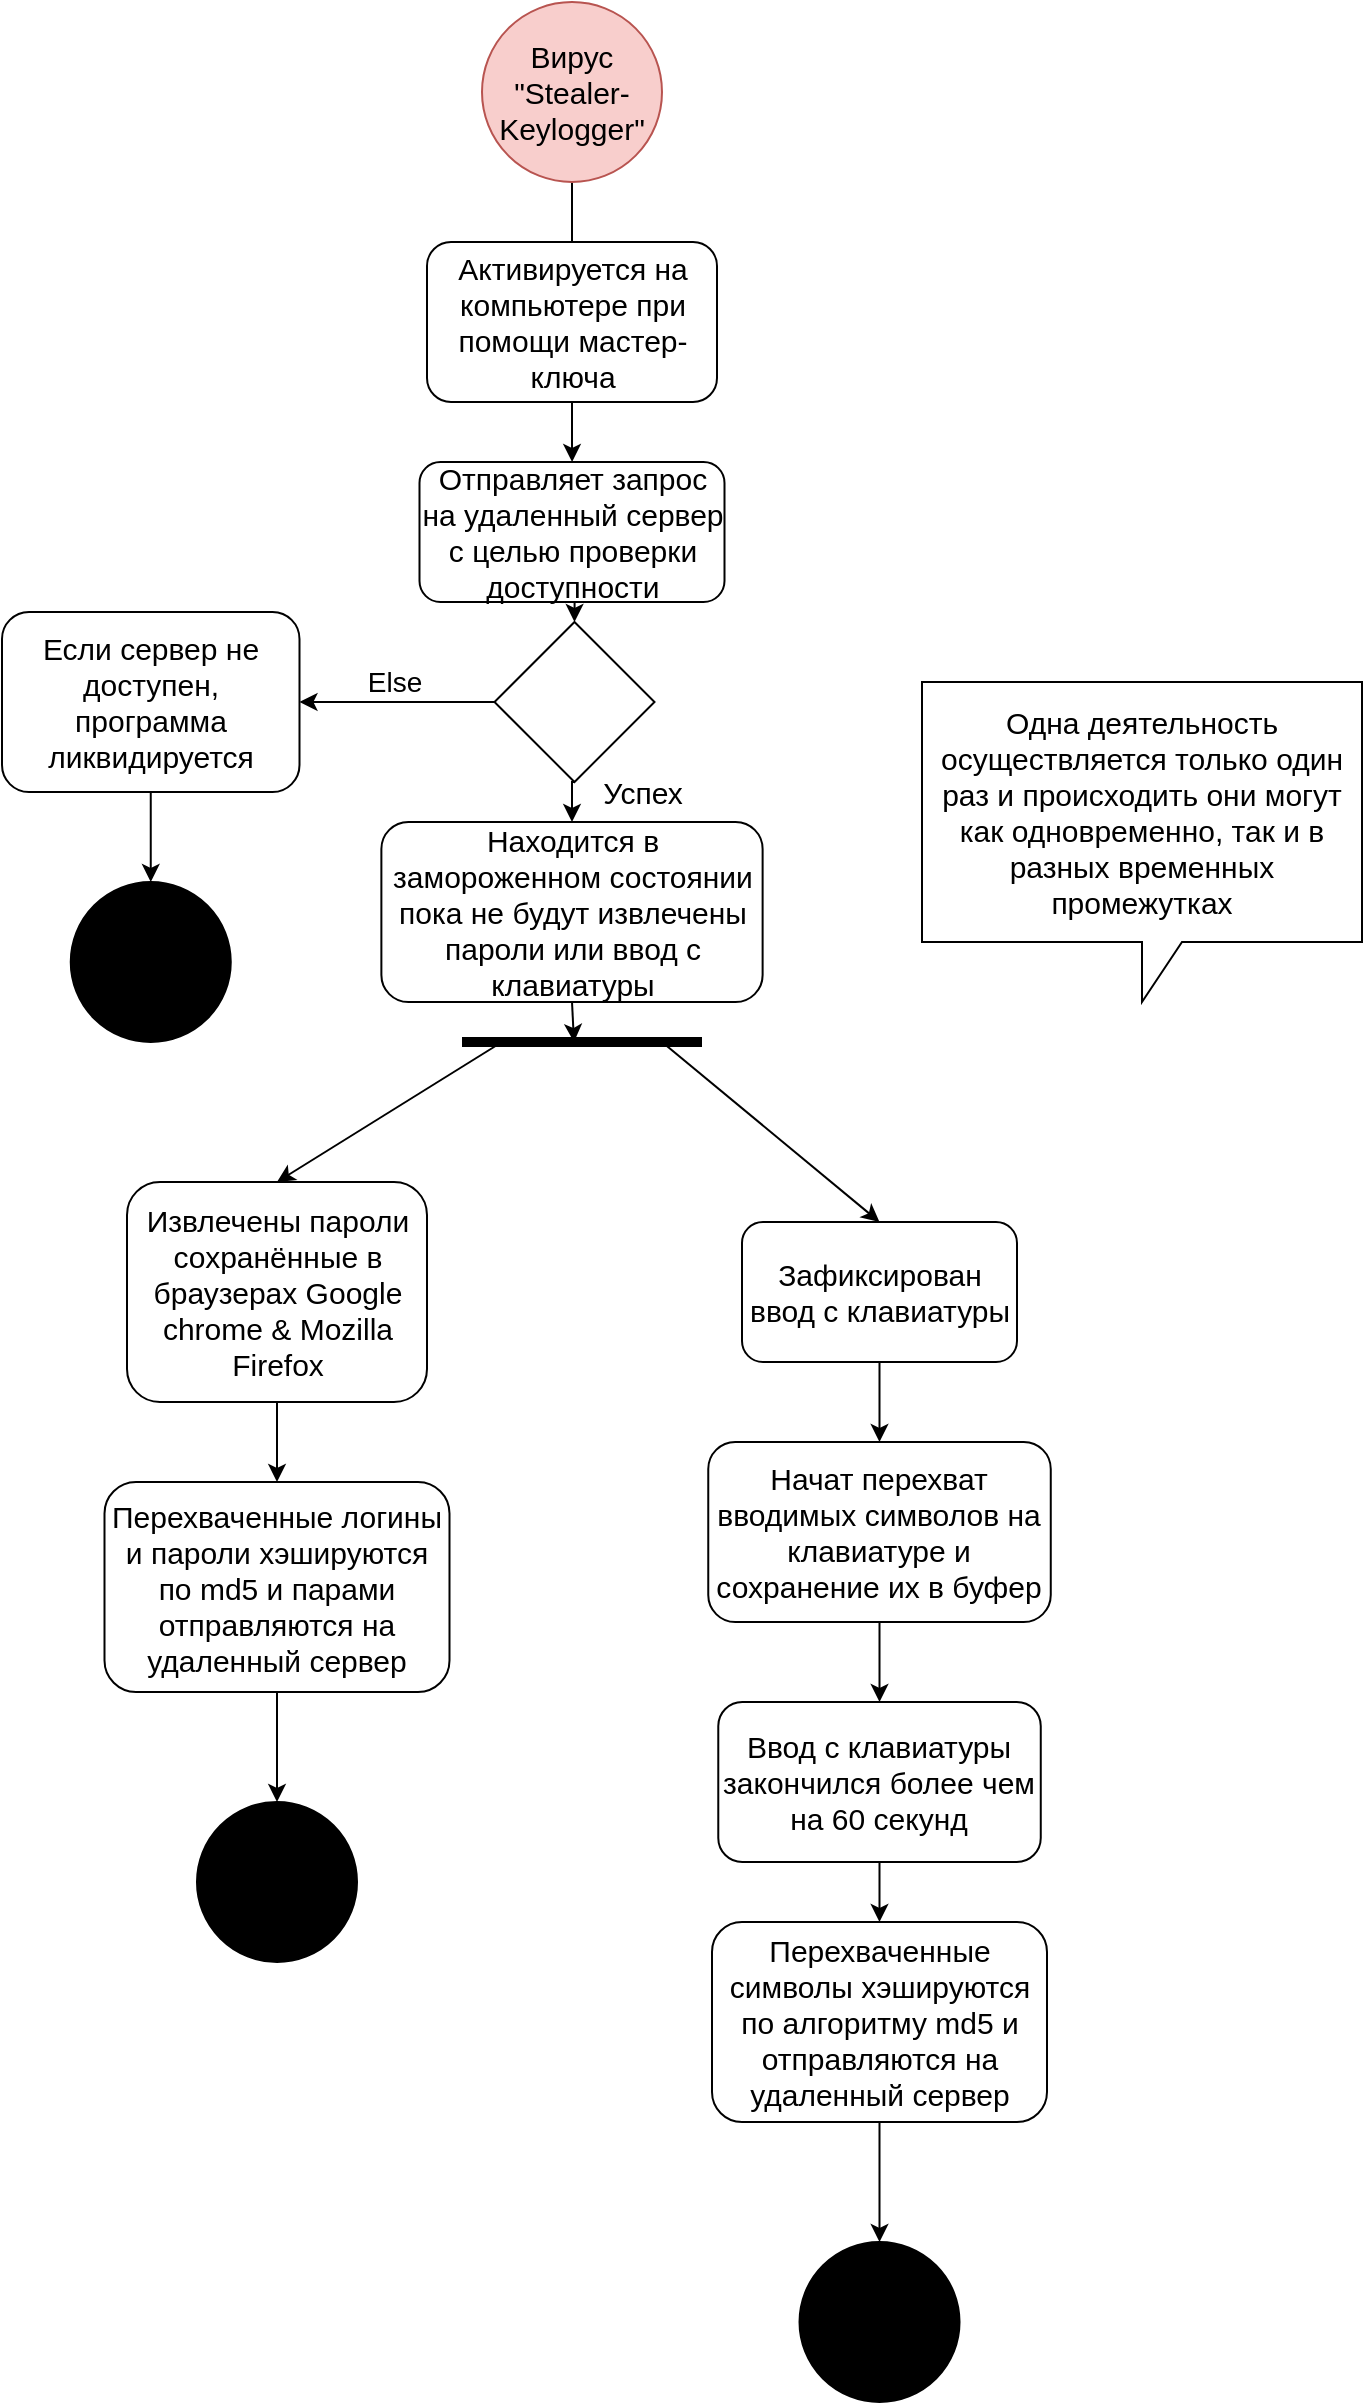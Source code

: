 <mxfile version="22.1.0" type="device">
  <diagram name="Page-1" id="e7e014a7-5840-1c2e-5031-d8a46d1fe8dd">
    <mxGraphModel dx="1431" dy="824" grid="1" gridSize="10" guides="1" tooltips="1" connect="1" arrows="1" fold="1" page="1" pageScale="1" pageWidth="4681" pageHeight="3300" background="none" math="0" shadow="0">
      <root>
        <mxCell id="0" />
        <mxCell id="1" parent="0" />
        <mxCell id="nSBWtU-ysUEC7B_hiOjq-43" value="" style="edgeStyle=orthogonalEdgeStyle;rounded=0;orthogonalLoop=1;jettySize=auto;html=1;" edge="1" parent="1" source="nSBWtU-ysUEC7B_hiOjq-41">
          <mxGeometry relative="1" as="geometry">
            <mxPoint x="575.0" y="180" as="targetPoint" />
          </mxGeometry>
        </mxCell>
        <mxCell id="nSBWtU-ysUEC7B_hiOjq-41" value="Вирус &quot;Stealer-Keylogger&quot;" style="ellipse;whiteSpace=wrap;html=1;aspect=fixed;fillColor=#f8cecc;strokeColor=#b85450;fontSize=15;" vertex="1" parent="1">
          <mxGeometry x="530" width="90" height="90" as="geometry" />
        </mxCell>
        <mxCell id="nSBWtU-ysUEC7B_hiOjq-46" value="" style="edgeStyle=orthogonalEdgeStyle;rounded=0;orthogonalLoop=1;jettySize=auto;html=1;" edge="1" parent="1" source="nSBWtU-ysUEC7B_hiOjq-44" target="nSBWtU-ysUEC7B_hiOjq-45">
          <mxGeometry relative="1" as="geometry" />
        </mxCell>
        <mxCell id="nSBWtU-ysUEC7B_hiOjq-44" value="Активируется на компьютере при помощи мастер-ключа" style="rounded=1;whiteSpace=wrap;html=1;fontSize=15;" vertex="1" parent="1">
          <mxGeometry x="502.5" y="120" width="145" height="80" as="geometry" />
        </mxCell>
        <mxCell id="nSBWtU-ysUEC7B_hiOjq-86" style="edgeStyle=orthogonalEdgeStyle;rounded=0;orthogonalLoop=1;jettySize=auto;html=1;exitX=0.5;exitY=0;exitDx=0;exitDy=0;entryX=0.5;entryY=0;entryDx=0;entryDy=0;" edge="1" parent="1" source="nSBWtU-ysUEC7B_hiOjq-45" target="nSBWtU-ysUEC7B_hiOjq-85">
          <mxGeometry relative="1" as="geometry" />
        </mxCell>
        <mxCell id="nSBWtU-ysUEC7B_hiOjq-45" value="Отправляет запрос на удаленный сервер с целью проверки доступности" style="rounded=1;whiteSpace=wrap;html=1;direction=west;fontSize=15;" vertex="1" parent="1">
          <mxGeometry x="498.75" y="230" width="152.5" height="70" as="geometry" />
        </mxCell>
        <mxCell id="nSBWtU-ysUEC7B_hiOjq-56" value="Находится в замороженном состоянии пока не будут извлечены пароли или ввод с клавиатуры" style="rounded=1;whiteSpace=wrap;html=1;fontSize=15;" vertex="1" parent="1">
          <mxGeometry x="479.69" y="410" width="190.62" height="90" as="geometry" />
        </mxCell>
        <mxCell id="nSBWtU-ysUEC7B_hiOjq-60" value="" style="endArrow=none;html=1;rounded=0;strokeWidth=5;" edge="1" parent="1">
          <mxGeometry width="50" height="50" relative="1" as="geometry">
            <mxPoint x="520" y="520" as="sourcePoint" />
            <mxPoint x="640" y="520" as="targetPoint" />
            <Array as="points">
              <mxPoint x="600" y="520" />
            </Array>
          </mxGeometry>
        </mxCell>
        <mxCell id="nSBWtU-ysUEC7B_hiOjq-61" value="" style="endArrow=classic;html=1;rounded=0;exitX=0.5;exitY=1;exitDx=0;exitDy=0;" edge="1" parent="1" source="nSBWtU-ysUEC7B_hiOjq-56">
          <mxGeometry width="50" height="50" relative="1" as="geometry">
            <mxPoint x="500" y="410" as="sourcePoint" />
            <mxPoint x="576" y="520" as="targetPoint" />
          </mxGeometry>
        </mxCell>
        <mxCell id="nSBWtU-ysUEC7B_hiOjq-75" style="edgeStyle=orthogonalEdgeStyle;rounded=0;orthogonalLoop=1;jettySize=auto;html=1;exitX=0.5;exitY=1;exitDx=0;exitDy=0;entryX=0.5;entryY=0;entryDx=0;entryDy=0;" edge="1" parent="1" source="nSBWtU-ysUEC7B_hiOjq-62" target="nSBWtU-ysUEC7B_hiOjq-74">
          <mxGeometry relative="1" as="geometry" />
        </mxCell>
        <mxCell id="nSBWtU-ysUEC7B_hiOjq-62" value="Извлечены пароли сохранённые в браузерах Google chrome &amp;amp; Mozilla Firefox" style="rounded=1;whiteSpace=wrap;html=1;fontSize=15;" vertex="1" parent="1">
          <mxGeometry x="352.5" y="590" width="150" height="110" as="geometry" />
        </mxCell>
        <mxCell id="nSBWtU-ysUEC7B_hiOjq-69" style="edgeStyle=orthogonalEdgeStyle;rounded=0;orthogonalLoop=1;jettySize=auto;html=1;exitX=0.5;exitY=1;exitDx=0;exitDy=0;entryX=0.5;entryY=0;entryDx=0;entryDy=0;" edge="1" parent="1" source="nSBWtU-ysUEC7B_hiOjq-63" target="nSBWtU-ysUEC7B_hiOjq-68">
          <mxGeometry relative="1" as="geometry" />
        </mxCell>
        <mxCell id="nSBWtU-ysUEC7B_hiOjq-63" value="Зафиксирован ввод с клавиатуры" style="rounded=1;whiteSpace=wrap;html=1;fontSize=15;" vertex="1" parent="1">
          <mxGeometry x="660" y="610" width="137.5" height="70" as="geometry" />
        </mxCell>
        <mxCell id="nSBWtU-ysUEC7B_hiOjq-66" value="" style="endArrow=classic;html=1;rounded=0;entryX=0.5;entryY=0;entryDx=0;entryDy=0;" edge="1" parent="1" target="nSBWtU-ysUEC7B_hiOjq-63">
          <mxGeometry width="50" height="50" relative="1" as="geometry">
            <mxPoint x="620" y="520" as="sourcePoint" />
            <mxPoint x="550" y="620" as="targetPoint" />
          </mxGeometry>
        </mxCell>
        <mxCell id="nSBWtU-ysUEC7B_hiOjq-67" value="" style="endArrow=classic;html=1;rounded=0;entryX=0.5;entryY=0;entryDx=0;entryDy=0;" edge="1" parent="1" target="nSBWtU-ysUEC7B_hiOjq-62">
          <mxGeometry width="50" height="50" relative="1" as="geometry">
            <mxPoint x="540" y="520" as="sourcePoint" />
            <mxPoint x="550" y="620" as="targetPoint" />
          </mxGeometry>
        </mxCell>
        <mxCell id="nSBWtU-ysUEC7B_hiOjq-71" style="edgeStyle=orthogonalEdgeStyle;rounded=0;orthogonalLoop=1;jettySize=auto;html=1;exitX=0.5;exitY=1;exitDx=0;exitDy=0;entryX=0.5;entryY=0;entryDx=0;entryDy=0;" edge="1" parent="1" source="nSBWtU-ysUEC7B_hiOjq-68" target="nSBWtU-ysUEC7B_hiOjq-70">
          <mxGeometry relative="1" as="geometry" />
        </mxCell>
        <mxCell id="nSBWtU-ysUEC7B_hiOjq-68" value="Начат перехват вводимых символов на клавиатуре и сохранение их в буфер" style="rounded=1;whiteSpace=wrap;html=1;fontSize=15;" vertex="1" parent="1">
          <mxGeometry x="643.13" y="720" width="171.25" height="90" as="geometry" />
        </mxCell>
        <mxCell id="nSBWtU-ysUEC7B_hiOjq-73" style="edgeStyle=orthogonalEdgeStyle;rounded=0;orthogonalLoop=1;jettySize=auto;html=1;exitX=0.5;exitY=1;exitDx=0;exitDy=0;entryX=0.5;entryY=0;entryDx=0;entryDy=0;" edge="1" parent="1" source="nSBWtU-ysUEC7B_hiOjq-70" target="nSBWtU-ysUEC7B_hiOjq-72">
          <mxGeometry relative="1" as="geometry" />
        </mxCell>
        <mxCell id="nSBWtU-ysUEC7B_hiOjq-70" value="Ввод с клавиатуры закончился более чем на 60 секунд" style="rounded=1;whiteSpace=wrap;html=1;fontSize=15;" vertex="1" parent="1">
          <mxGeometry x="648.14" y="850" width="161.24" height="80" as="geometry" />
        </mxCell>
        <mxCell id="nSBWtU-ysUEC7B_hiOjq-79" style="edgeStyle=orthogonalEdgeStyle;rounded=0;orthogonalLoop=1;jettySize=auto;html=1;exitX=0.5;exitY=1;exitDx=0;exitDy=0;entryX=0.5;entryY=0;entryDx=0;entryDy=0;" edge="1" parent="1" source="nSBWtU-ysUEC7B_hiOjq-72" target="nSBWtU-ysUEC7B_hiOjq-78">
          <mxGeometry relative="1" as="geometry" />
        </mxCell>
        <mxCell id="nSBWtU-ysUEC7B_hiOjq-72" value="Перехваченные символы хэшируются по алгоритму md5 и отправляются на удаленный сервер" style="rounded=1;whiteSpace=wrap;html=1;fontSize=15;" vertex="1" parent="1">
          <mxGeometry x="645" y="960" width="167.5" height="100" as="geometry" />
        </mxCell>
        <mxCell id="nSBWtU-ysUEC7B_hiOjq-77" style="edgeStyle=orthogonalEdgeStyle;rounded=0;orthogonalLoop=1;jettySize=auto;html=1;exitX=0.5;exitY=1;exitDx=0;exitDy=0;entryX=0.5;entryY=0;entryDx=0;entryDy=0;" edge="1" parent="1" source="nSBWtU-ysUEC7B_hiOjq-74" target="nSBWtU-ysUEC7B_hiOjq-76">
          <mxGeometry relative="1" as="geometry" />
        </mxCell>
        <mxCell id="nSBWtU-ysUEC7B_hiOjq-74" value="Перехваченные логины и пароли хэшируются по md5 и парами отправляются на удаленный сервер" style="rounded=1;whiteSpace=wrap;html=1;fontSize=15;" vertex="1" parent="1">
          <mxGeometry x="341.25" y="740" width="172.5" height="105" as="geometry" />
        </mxCell>
        <mxCell id="nSBWtU-ysUEC7B_hiOjq-76" value="" style="ellipse;shape=doubleEllipse;whiteSpace=wrap;html=1;aspect=fixed;labelBackgroundColor=#000000;fillColor=#000000;" vertex="1" parent="1">
          <mxGeometry x="387.5" y="900" width="80" height="80" as="geometry" />
        </mxCell>
        <mxCell id="nSBWtU-ysUEC7B_hiOjq-78" value="" style="ellipse;shape=doubleEllipse;whiteSpace=wrap;html=1;aspect=fixed;fillColor=#000000;" vertex="1" parent="1">
          <mxGeometry x="688.76" y="1120" width="80" height="80" as="geometry" />
        </mxCell>
        <mxCell id="nSBWtU-ysUEC7B_hiOjq-80" value="Одна деятельность осуществляется только один раз и происходить они могут как одновременно, так и в разных временных промежутках" style="shape=callout;whiteSpace=wrap;html=1;perimeter=calloutPerimeter;fontSize=15;" vertex="1" parent="1">
          <mxGeometry x="750" y="340" width="220" height="160" as="geometry" />
        </mxCell>
        <mxCell id="nSBWtU-ysUEC7B_hiOjq-87" style="edgeStyle=orthogonalEdgeStyle;rounded=0;orthogonalLoop=1;jettySize=auto;html=1;exitX=0.5;exitY=1;exitDx=0;exitDy=0;entryX=0.5;entryY=0;entryDx=0;entryDy=0;" edge="1" parent="1" source="nSBWtU-ysUEC7B_hiOjq-85" target="nSBWtU-ysUEC7B_hiOjq-56">
          <mxGeometry relative="1" as="geometry" />
        </mxCell>
        <mxCell id="nSBWtU-ysUEC7B_hiOjq-89" style="edgeStyle=orthogonalEdgeStyle;rounded=0;orthogonalLoop=1;jettySize=auto;html=1;exitX=0;exitY=0.5;exitDx=0;exitDy=0;entryX=1;entryY=0.5;entryDx=0;entryDy=0;" edge="1" parent="1" source="nSBWtU-ysUEC7B_hiOjq-85" target="nSBWtU-ysUEC7B_hiOjq-88">
          <mxGeometry relative="1" as="geometry" />
        </mxCell>
        <mxCell id="nSBWtU-ysUEC7B_hiOjq-91" value="Else" style="edgeLabel;html=1;align=center;verticalAlign=middle;resizable=0;points=[];fontSize=14;" vertex="1" connectable="0" parent="nSBWtU-ysUEC7B_hiOjq-89">
          <mxGeometry x="0.051" y="1" relative="1" as="geometry">
            <mxPoint y="-11" as="offset" />
          </mxGeometry>
        </mxCell>
        <mxCell id="nSBWtU-ysUEC7B_hiOjq-85" value="" style="rhombus;whiteSpace=wrap;html=1;" vertex="1" parent="1">
          <mxGeometry x="536.25" y="310" width="80" height="80" as="geometry" />
        </mxCell>
        <mxCell id="nSBWtU-ysUEC7B_hiOjq-94" style="edgeStyle=orthogonalEdgeStyle;rounded=0;orthogonalLoop=1;jettySize=auto;html=1;exitX=0.5;exitY=1;exitDx=0;exitDy=0;entryX=0.5;entryY=0;entryDx=0;entryDy=0;" edge="1" parent="1" source="nSBWtU-ysUEC7B_hiOjq-88" target="nSBWtU-ysUEC7B_hiOjq-93">
          <mxGeometry relative="1" as="geometry" />
        </mxCell>
        <mxCell id="nSBWtU-ysUEC7B_hiOjq-88" value="Если сервер не доступен, программа ликвидируется" style="rounded=1;whiteSpace=wrap;html=1;fontSize=15;" vertex="1" parent="1">
          <mxGeometry x="290" y="305" width="148.75" height="90" as="geometry" />
        </mxCell>
        <mxCell id="nSBWtU-ysUEC7B_hiOjq-93" value="" style="ellipse;shape=doubleEllipse;whiteSpace=wrap;html=1;aspect=fixed;labelBackgroundColor=#000000;fillColor=#000000;" vertex="1" parent="1">
          <mxGeometry x="324.38" y="440" width="80" height="80" as="geometry" />
        </mxCell>
        <mxCell id="nSBWtU-ysUEC7B_hiOjq-95" value="Успех" style="text;html=1;align=center;verticalAlign=middle;resizable=0;points=[];autosize=1;strokeColor=none;fillColor=none;fontSize=15;" vertex="1" parent="1">
          <mxGeometry x="580" y="380" width="60" height="30" as="geometry" />
        </mxCell>
      </root>
    </mxGraphModel>
  </diagram>
</mxfile>
